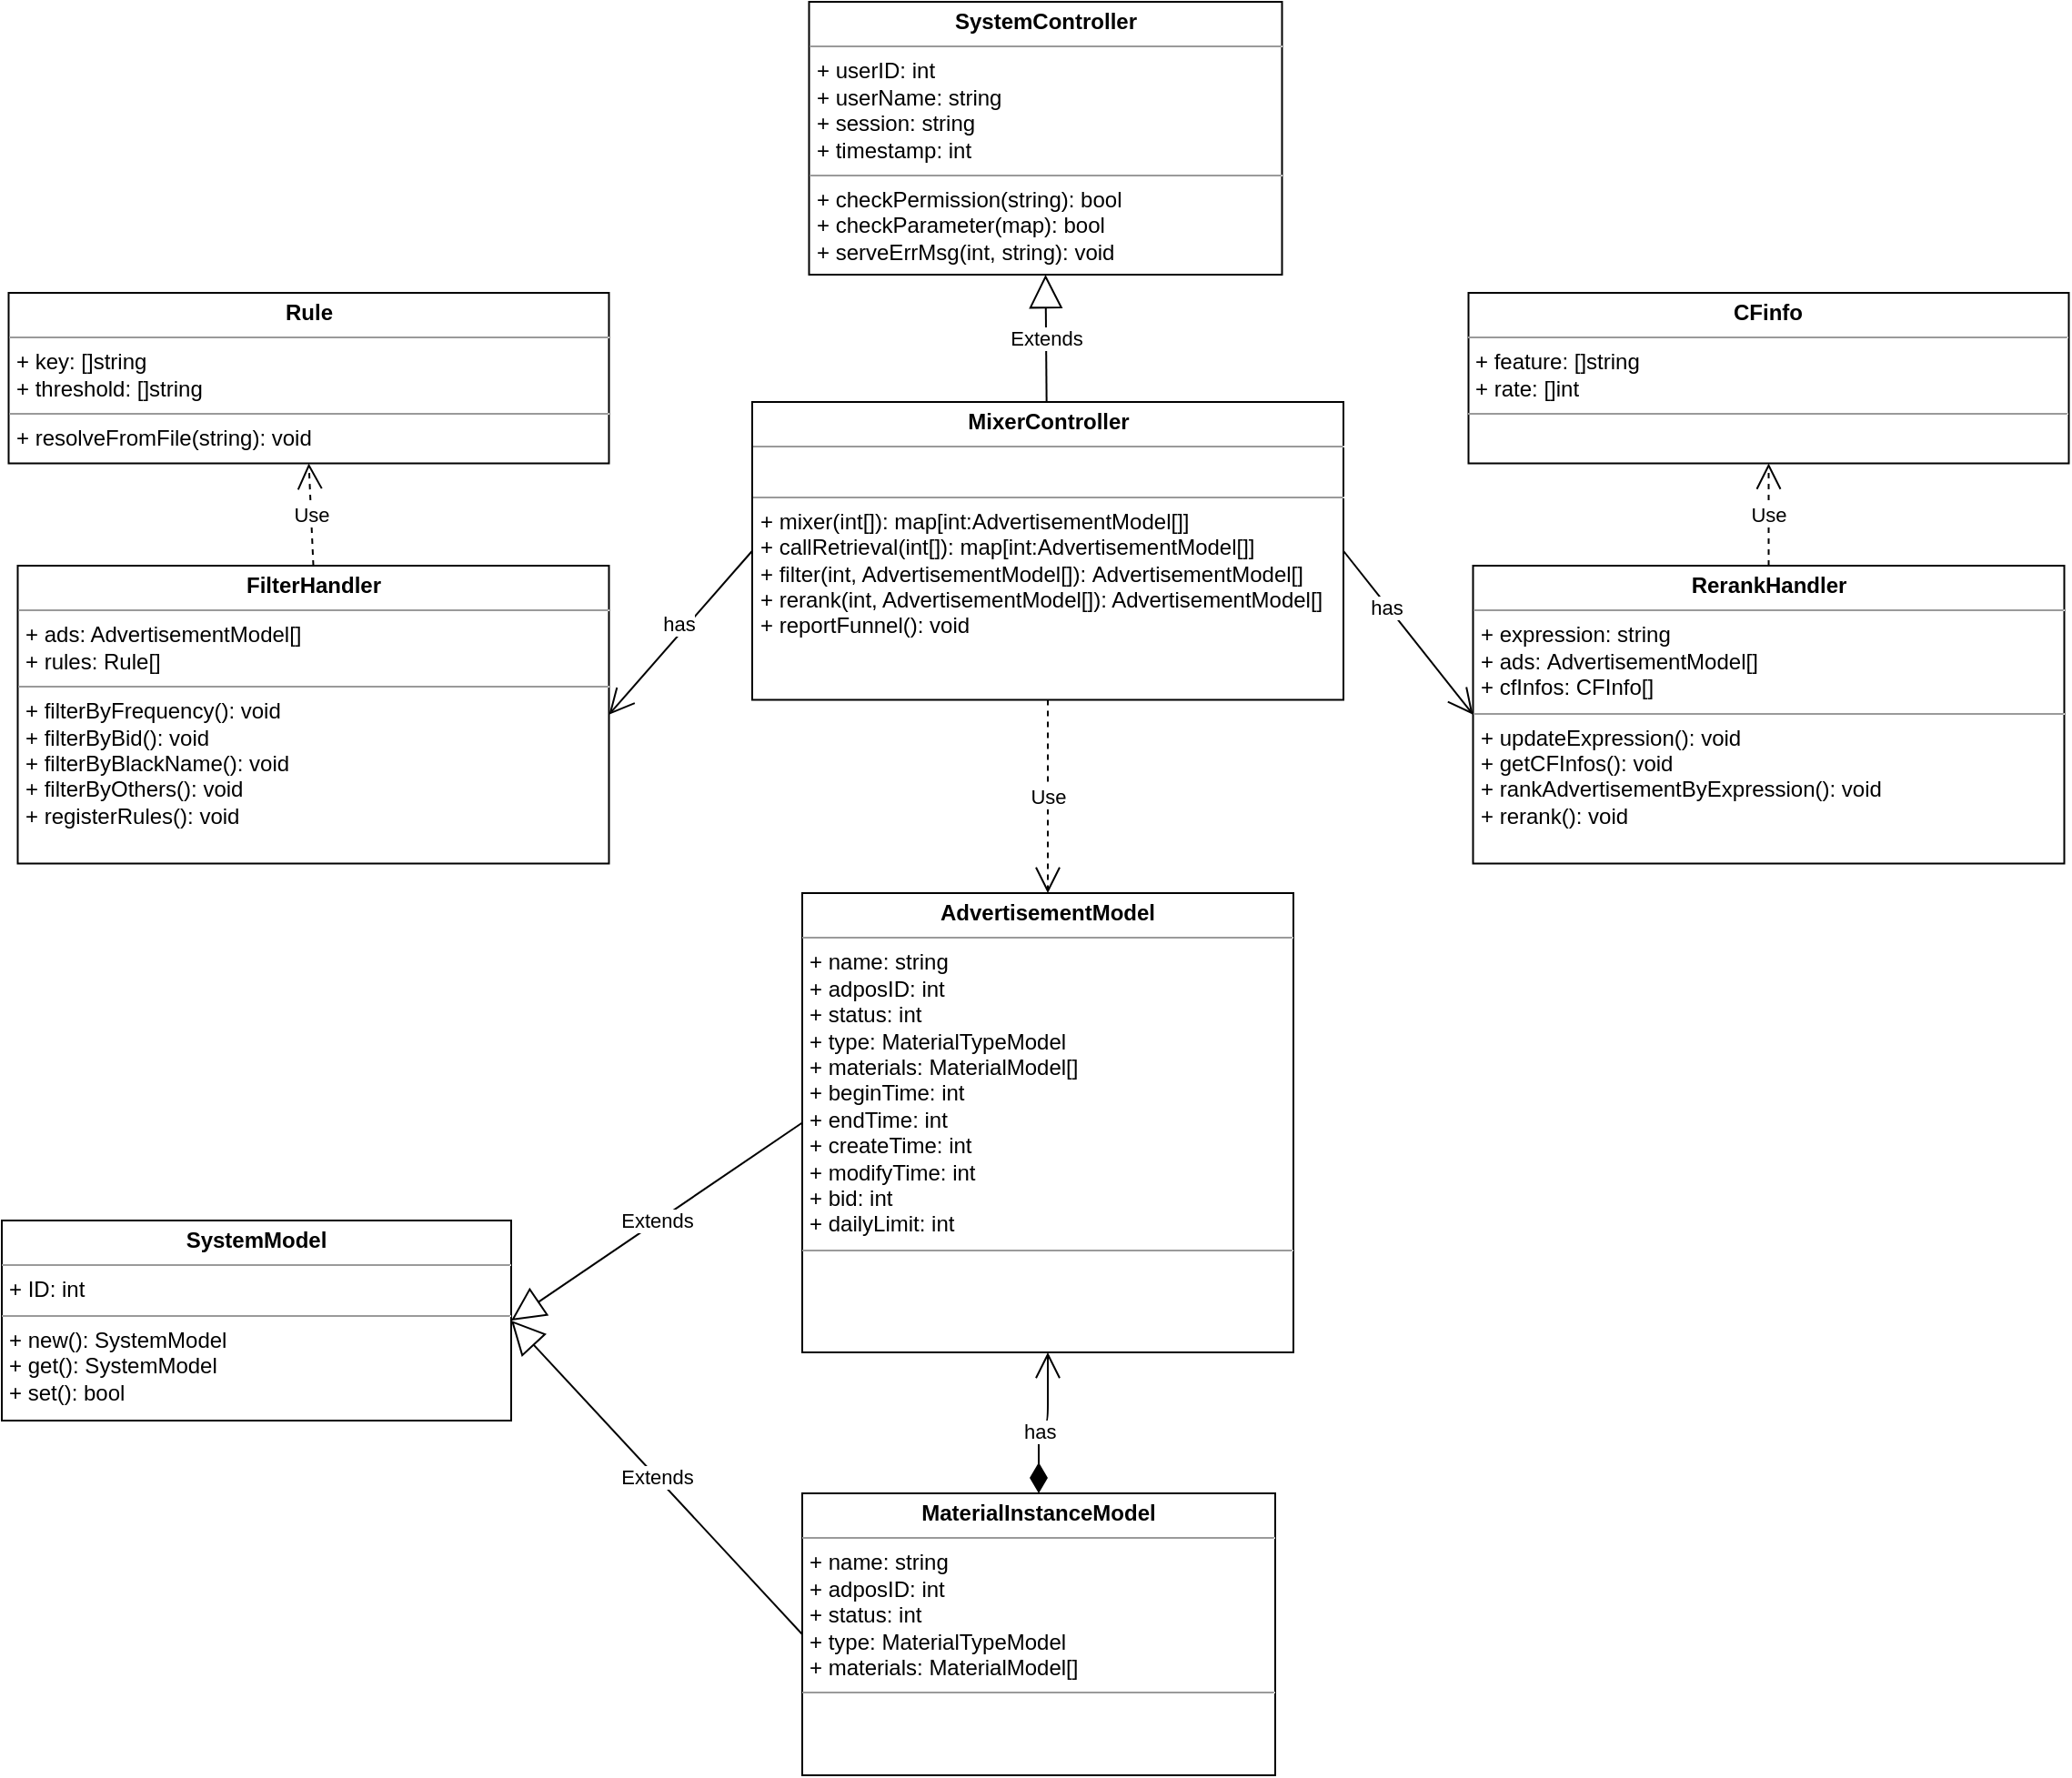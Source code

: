<mxfile version="14.9.6" type="github">
  <diagram id="eNwvmtfnUTwQ2Sefj3YD" name="Page-1">
    <mxGraphModel dx="2253" dy="1906" grid="1" gridSize="10" guides="1" tooltips="1" connect="1" arrows="1" fold="1" page="1" pageScale="1" pageWidth="827" pageHeight="1169" math="0" shadow="0">
      <root>
        <mxCell id="0" />
        <mxCell id="1" parent="0" />
        <mxCell id="HOZdnpOeCfYpGoQ59FNz-10" value="&lt;p style=&quot;margin: 0px ; margin-top: 4px ; text-align: center&quot;&gt;&lt;b&gt;MixerController&lt;/b&gt;&lt;/p&gt;&lt;hr size=&quot;1&quot;&gt;&lt;p style=&quot;margin: 0px ; margin-left: 4px&quot;&gt;&lt;br&gt;&lt;/p&gt;&lt;hr size=&quot;1&quot;&gt;&lt;p style=&quot;margin: 0px 0px 0px 4px&quot;&gt;+ mixer(int[]):&amp;nbsp;map[int:AdvertisementModel[]]&lt;/p&gt;&lt;p style=&quot;margin: 0px 0px 0px 4px&quot;&gt;+ callRetrieval(int[]): map[int:AdvertisementModel[]]&lt;/p&gt;&lt;p style=&quot;margin: 0px 0px 0px 4px&quot;&gt;+ filter(int, AdvertisementModel[]):&amp;nbsp;AdvertisementModel[]&lt;/p&gt;&lt;p style=&quot;margin: 0px 0px 0px 4px&quot;&gt;+ rerank(int, AdvertisementModel[]): AdvertisementModel[]&lt;/p&gt;&lt;p style=&quot;margin: 0px 0px 0px 4px&quot;&gt;+ reportFunnel(): void&lt;/p&gt;" style="verticalAlign=top;align=left;overflow=fill;fontSize=12;fontFamily=Helvetica;html=1;" parent="1" vertex="1">
          <mxGeometry x="-77.5" y="150" width="325" height="163.75" as="geometry" />
        </mxCell>
        <mxCell id="HOZdnpOeCfYpGoQ59FNz-11" value="&lt;p style=&quot;margin: 0px ; margin-top: 4px ; text-align: center&quot;&gt;&lt;b&gt;SystemController&lt;/b&gt;&lt;/p&gt;&lt;hr size=&quot;1&quot;&gt;&lt;p style=&quot;margin: 0px ; margin-left: 4px&quot;&gt;+ userID: int&lt;/p&gt;&lt;p style=&quot;margin: 0px ; margin-left: 4px&quot;&gt;+ userName: string&lt;/p&gt;&lt;p style=&quot;margin: 0px ; margin-left: 4px&quot;&gt;+ session: string&lt;/p&gt;&lt;p style=&quot;margin: 0px ; margin-left: 4px&quot;&gt;+ timestamp: int&lt;br&gt;&lt;/p&gt;&lt;hr size=&quot;1&quot;&gt;&lt;p style=&quot;margin: 0px ; margin-left: 4px&quot;&gt;+ checkPermission(string): bool&lt;/p&gt;&lt;p style=&quot;margin: 0px ; margin-left: 4px&quot;&gt;+ checkParameter(map): bool&lt;/p&gt;&lt;p style=&quot;margin: 0px ; margin-left: 4px&quot;&gt;+ serveErrMsg(int, string): void&lt;/p&gt;" style="verticalAlign=top;align=left;overflow=fill;fontSize=12;fontFamily=Helvetica;html=1;" parent="1" vertex="1">
          <mxGeometry x="-46.25" y="-70" width="260" height="150" as="geometry" />
        </mxCell>
        <mxCell id="HOZdnpOeCfYpGoQ59FNz-12" value="Extends" style="endArrow=block;endSize=16;endFill=0;html=1;entryX=0.5;entryY=1;entryDx=0;entryDy=0;" parent="1" source="HOZdnpOeCfYpGoQ59FNz-10" target="HOZdnpOeCfYpGoQ59FNz-11" edge="1">
          <mxGeometry width="160" relative="1" as="geometry">
            <mxPoint x="458.75" y="220" as="sourcePoint" />
            <mxPoint x="458.75" y="340" as="targetPoint" />
          </mxGeometry>
        </mxCell>
        <mxCell id="HOZdnpOeCfYpGoQ59FNz-20" value="&lt;p style=&quot;margin: 0px ; margin-top: 4px ; text-align: center&quot;&gt;&lt;b&gt;SystemModel&lt;/b&gt;&lt;/p&gt;&lt;hr size=&quot;1&quot;&gt;&lt;p style=&quot;margin: 0px ; margin-left: 4px&quot;&gt;+ ID: int&lt;br&gt;&lt;/p&gt;&lt;hr size=&quot;1&quot;&gt;&lt;p style=&quot;margin: 0px ; margin-left: 4px&quot;&gt;+ new(): SystemModel&lt;br&gt;&lt;/p&gt;&lt;p style=&quot;margin: 0px ; margin-left: 4px&quot;&gt;+ get(): SystemModel&lt;/p&gt;&lt;p style=&quot;margin: 0px ; margin-left: 4px&quot;&gt;+ set(): bool&lt;/p&gt;&lt;p style=&quot;margin: 0px ; margin-left: 4px&quot;&gt;&amp;nbsp;&lt;/p&gt;" style="verticalAlign=top;align=left;overflow=fill;fontSize=12;fontFamily=Helvetica;html=1;" parent="1" vertex="1">
          <mxGeometry x="-490" y="600" width="280" height="110" as="geometry" />
        </mxCell>
        <mxCell id="HOZdnpOeCfYpGoQ59FNz-30" value="Use" style="endArrow=open;endSize=12;dashed=1;html=1;exitX=0.5;exitY=1;exitDx=0;exitDy=0;entryX=0.5;entryY=0;entryDx=0;entryDy=0;" parent="1" source="HOZdnpOeCfYpGoQ59FNz-10" target="IcDYwzOxPDOBFZn5-O4r-1" edge="1">
          <mxGeometry width="160" relative="1" as="geometry">
            <mxPoint x="320" y="592.5" as="sourcePoint" />
            <mxPoint x="240" y="362.5" as="targetPoint" />
          </mxGeometry>
        </mxCell>
        <mxCell id="YE8yQruqdNAR4PLWfE6g-1" value="&lt;p style=&quot;margin: 0px ; margin-top: 4px ; text-align: center&quot;&gt;&lt;b&gt;MaterialInstanceModel&lt;/b&gt;&lt;/p&gt;&lt;hr size=&quot;1&quot;&gt;&lt;p style=&quot;margin: 0px ; margin-left: 4px&quot;&gt;&lt;span&gt;+ name: string&lt;/span&gt;&lt;/p&gt;&lt;p style=&quot;margin: 0px ; margin-left: 4px&quot;&gt;&lt;span&gt;+ adposID: int&lt;/span&gt;&lt;/p&gt;&lt;p style=&quot;margin: 0px ; margin-left: 4px&quot;&gt;+ status: int&lt;/p&gt;&lt;p style=&quot;margin: 0px ; margin-left: 4px&quot;&gt;+ type:&amp;nbsp;MaterialTypeModel&lt;/p&gt;&lt;p style=&quot;margin: 0px ; margin-left: 4px&quot;&gt;+ materials: MaterialModel[]&lt;/p&gt;&lt;hr size=&quot;1&quot;&gt;&lt;p style=&quot;margin: 0px ; margin-left: 4px&quot;&gt;&lt;br&gt;&lt;/p&gt;" style="verticalAlign=top;align=left;overflow=fill;fontSize=12;fontFamily=Helvetica;html=1;" parent="1" vertex="1">
          <mxGeometry x="-50" y="750" width="260" height="155" as="geometry" />
        </mxCell>
        <mxCell id="YE8yQruqdNAR4PLWfE6g-2" value="Extends" style="endArrow=block;endSize=16;endFill=0;html=1;entryX=1;entryY=0.5;entryDx=0;entryDy=0;exitX=0;exitY=0.5;exitDx=0;exitDy=0;" parent="1" source="YE8yQruqdNAR4PLWfE6g-1" target="HOZdnpOeCfYpGoQ59FNz-20" edge="1">
          <mxGeometry width="160" relative="1" as="geometry">
            <mxPoint y="627.5" as="sourcePoint" />
            <mxPoint x="-240" y="627.5" as="targetPoint" />
          </mxGeometry>
        </mxCell>
        <mxCell id="IcDYwzOxPDOBFZn5-O4r-1" value="&lt;p style=&quot;margin: 0px ; margin-top: 4px ; text-align: center&quot;&gt;&lt;b&gt;AdvertisementModel&lt;/b&gt;&lt;/p&gt;&lt;hr size=&quot;1&quot;&gt;&lt;p style=&quot;margin: 0px ; margin-left: 4px&quot;&gt;&lt;span&gt;+ name: string&lt;/span&gt;&lt;/p&gt;&lt;p style=&quot;margin: 0px ; margin-left: 4px&quot;&gt;&lt;span&gt;+ adposID: int&lt;/span&gt;&lt;/p&gt;&lt;p style=&quot;margin: 0px ; margin-left: 4px&quot;&gt;+ status: int&lt;/p&gt;&lt;p style=&quot;margin: 0px ; margin-left: 4px&quot;&gt;+ type:&amp;nbsp;MaterialTypeModel&lt;/p&gt;&lt;p style=&quot;margin: 0px ; margin-left: 4px&quot;&gt;+ materials: MaterialModel[]&lt;/p&gt;&lt;p style=&quot;margin: 0px ; margin-left: 4px&quot;&gt;+ beginTime: int&lt;/p&gt;&lt;p style=&quot;margin: 0px ; margin-left: 4px&quot;&gt;+ endTime: int&lt;/p&gt;&lt;p style=&quot;margin: 0px ; margin-left: 4px&quot;&gt;+ createTime: int&lt;/p&gt;&lt;p style=&quot;margin: 0px ; margin-left: 4px&quot;&gt;+ modifyTime: int&lt;/p&gt;&lt;p style=&quot;margin: 0px ; margin-left: 4px&quot;&gt;+ bid: int&lt;/p&gt;&lt;p style=&quot;margin: 0px ; margin-left: 4px&quot;&gt;+ dailyLimit: int&lt;/p&gt;&lt;hr size=&quot;1&quot;&gt;&lt;p style=&quot;margin: 0px ; margin-left: 4px&quot;&gt;&lt;br&gt;&lt;/p&gt;" style="verticalAlign=top;align=left;overflow=fill;fontSize=12;fontFamily=Helvetica;html=1;" parent="1" vertex="1">
          <mxGeometry x="-50" y="420" width="270" height="252.5" as="geometry" />
        </mxCell>
        <mxCell id="IcDYwzOxPDOBFZn5-O4r-2" value="Extends" style="endArrow=block;endSize=16;endFill=0;html=1;exitX=0;exitY=0.5;exitDx=0;exitDy=0;entryX=1;entryY=0.5;entryDx=0;entryDy=0;" parent="1" source="IcDYwzOxPDOBFZn5-O4r-1" target="HOZdnpOeCfYpGoQ59FNz-20" edge="1">
          <mxGeometry width="160" relative="1" as="geometry">
            <mxPoint x="-40" y="627.5" as="sourcePoint" />
            <mxPoint x="-250" y="590" as="targetPoint" />
          </mxGeometry>
        </mxCell>
        <mxCell id="IcDYwzOxPDOBFZn5-O4r-8" value="has" style="endArrow=open;html=1;endSize=12;startArrow=diamondThin;startSize=14;startFill=1;edgeStyle=orthogonalEdgeStyle;align=left;verticalAlign=bottom;entryX=0.5;entryY=1;entryDx=0;entryDy=0;exitX=0.5;exitY=0;exitDx=0;exitDy=0;" parent="1" source="YE8yQruqdNAR4PLWfE6g-1" target="IcDYwzOxPDOBFZn5-O4r-1" edge="1">
          <mxGeometry x="-0.385" y="10" relative="1" as="geometry">
            <mxPoint x="-50" y="730" as="sourcePoint" />
            <mxPoint x="110" y="730" as="targetPoint" />
            <mxPoint as="offset" />
          </mxGeometry>
        </mxCell>
        <mxCell id="NR1aC9e4uaMkveNaqMeH-1" value="&lt;p style=&quot;margin: 0px ; margin-top: 4px ; text-align: center&quot;&gt;&lt;b&gt;FilterHandler&lt;/b&gt;&lt;/p&gt;&lt;hr size=&quot;1&quot;&gt;&lt;p style=&quot;margin: 0px ; margin-left: 4px&quot;&gt;+ ads: AdvertisementModel[]&lt;br&gt;&lt;/p&gt;&lt;p style=&quot;margin: 0px ; margin-left: 4px&quot;&gt;+ rules: Rule[]&lt;/p&gt;&lt;hr size=&quot;1&quot;&gt;&lt;p style=&quot;margin: 0px 0px 0px 4px&quot;&gt;+ filterByFrequency(): void&lt;/p&gt;&lt;p style=&quot;margin: 0px 0px 0px 4px&quot;&gt;+ filterByBid(): void&lt;/p&gt;&lt;p style=&quot;margin: 0px 0px 0px 4px&quot;&gt;+ filterByBlackName(): void&lt;/p&gt;&lt;p style=&quot;margin: 0px 0px 0px 4px&quot;&gt;+ filterByOthers(): void&lt;/p&gt;&lt;p style=&quot;margin: 0px 0px 0px 4px&quot;&gt;+ registerRules(): void&lt;/p&gt;" style="verticalAlign=top;align=left;overflow=fill;fontSize=12;fontFamily=Helvetica;html=1;" parent="1" vertex="1">
          <mxGeometry x="-481.25" y="240" width="325" height="163.75" as="geometry" />
        </mxCell>
        <mxCell id="NR1aC9e4uaMkveNaqMeH-2" value="&lt;p style=&quot;margin: 0px ; margin-top: 4px ; text-align: center&quot;&gt;&lt;b&gt;RerankHandler&lt;/b&gt;&lt;/p&gt;&lt;hr size=&quot;1&quot;&gt;&lt;p style=&quot;margin: 0px ; margin-left: 4px&quot;&gt;+ expression: string&lt;/p&gt;&lt;p style=&quot;margin: 0px ; margin-left: 4px&quot;&gt;+ ads:&amp;nbsp;AdvertisementModel[]&lt;/p&gt;&lt;p style=&quot;margin: 0px ; margin-left: 4px&quot;&gt;+ cfInfos: CFInfo[]&lt;/p&gt;&lt;hr size=&quot;1&quot;&gt;&lt;p style=&quot;margin: 0px 0px 0px 4px&quot;&gt;&lt;span&gt;+ updateExpression(): void&lt;/span&gt;&lt;br&gt;&lt;/p&gt;&lt;p style=&quot;margin: 0px 0px 0px 4px&quot;&gt;&lt;span&gt;+ getCFInfos(): void&lt;/span&gt;&lt;/p&gt;&lt;p style=&quot;margin: 0px 0px 0px 4px&quot;&gt;+ rankAdvertisementByExpression(): void&lt;/p&gt;&lt;p style=&quot;margin: 0px 0px 0px 4px&quot;&gt;+ rerank(): void&lt;br&gt;&lt;/p&gt;" style="verticalAlign=top;align=left;overflow=fill;fontSize=12;fontFamily=Helvetica;html=1;" parent="1" vertex="1">
          <mxGeometry x="318.75" y="240" width="325" height="163.75" as="geometry" />
        </mxCell>
        <mxCell id="NR1aC9e4uaMkveNaqMeH-3" value="" style="endArrow=open;endFill=1;endSize=12;html=1;exitX=0;exitY=0.5;exitDx=0;exitDy=0;entryX=1;entryY=0.5;entryDx=0;entryDy=0;" parent="1" source="HOZdnpOeCfYpGoQ59FNz-10" target="NR1aC9e4uaMkveNaqMeH-1" edge="1">
          <mxGeometry width="160" relative="1" as="geometry">
            <mxPoint x="-111.25" y="370" as="sourcePoint" />
            <mxPoint x="48.75" y="370" as="targetPoint" />
          </mxGeometry>
        </mxCell>
        <mxCell id="NR1aC9e4uaMkveNaqMeH-6" value="has" style="edgeLabel;html=1;align=center;verticalAlign=middle;resizable=0;points=[];" parent="NR1aC9e4uaMkveNaqMeH-3" vertex="1" connectable="0">
          <mxGeometry x="-0.067" y="-4" relative="1" as="geometry">
            <mxPoint x="-1" as="offset" />
          </mxGeometry>
        </mxCell>
        <mxCell id="NR1aC9e4uaMkveNaqMeH-4" value="" style="endArrow=open;endFill=1;endSize=12;html=1;exitX=1;exitY=0.5;exitDx=0;exitDy=0;entryX=0;entryY=0.5;entryDx=0;entryDy=0;" parent="1" source="HOZdnpOeCfYpGoQ59FNz-10" target="NR1aC9e4uaMkveNaqMeH-2" edge="1">
          <mxGeometry width="160" relative="1" as="geometry">
            <mxPoint x="346.25" y="150.005" as="sourcePoint" />
            <mxPoint x="268.75" y="240.005" as="targetPoint" />
          </mxGeometry>
        </mxCell>
        <mxCell id="NR1aC9e4uaMkveNaqMeH-5" value="has" style="edgeLabel;html=1;align=center;verticalAlign=middle;resizable=0;points=[];" parent="NR1aC9e4uaMkveNaqMeH-4" vertex="1" connectable="0">
          <mxGeometry x="-0.315" relative="1" as="geometry">
            <mxPoint x="-1" as="offset" />
          </mxGeometry>
        </mxCell>
        <mxCell id="NR1aC9e4uaMkveNaqMeH-7" value="&lt;p style=&quot;margin: 0px ; margin-top: 4px ; text-align: center&quot;&gt;&lt;b&gt;Rule&lt;/b&gt;&lt;/p&gt;&lt;hr size=&quot;1&quot;&gt;&lt;p style=&quot;margin: 0px ; margin-left: 4px&quot;&gt;+ key: []string&lt;/p&gt;&lt;p style=&quot;margin: 0px ; margin-left: 4px&quot;&gt;+ threshold: []string&lt;/p&gt;&lt;hr size=&quot;1&quot;&gt;&lt;p style=&quot;margin: 0px 0px 0px 4px&quot;&gt;+ resolveFromFile(string): void&lt;/p&gt;" style="verticalAlign=top;align=left;overflow=fill;fontSize=12;fontFamily=Helvetica;html=1;" parent="1" vertex="1">
          <mxGeometry x="-486.25" y="90" width="330" height="93.75" as="geometry" />
        </mxCell>
        <mxCell id="NR1aC9e4uaMkveNaqMeH-8" value="Use" style="endArrow=open;endSize=12;dashed=1;html=1;exitX=0.5;exitY=0;exitDx=0;exitDy=0;entryX=0.5;entryY=1;entryDx=0;entryDy=0;" parent="1" source="NR1aC9e4uaMkveNaqMeH-1" target="NR1aC9e4uaMkveNaqMeH-7" edge="1">
          <mxGeometry width="160" relative="1" as="geometry">
            <mxPoint x="-331.25" y="183.75" as="sourcePoint" />
            <mxPoint x="-371.25" y="210" as="targetPoint" />
          </mxGeometry>
        </mxCell>
        <mxCell id="NR1aC9e4uaMkveNaqMeH-9" value="&lt;p style=&quot;margin: 0px ; margin-top: 4px ; text-align: center&quot;&gt;&lt;b&gt;CFinfo&lt;/b&gt;&lt;/p&gt;&lt;hr size=&quot;1&quot;&gt;&lt;p style=&quot;margin: 0px ; margin-left: 4px&quot;&gt;+ feature: []string&lt;/p&gt;&lt;p style=&quot;margin: 0px ; margin-left: 4px&quot;&gt;+ rate: []int&lt;/p&gt;&lt;hr size=&quot;1&quot;&gt;&lt;p style=&quot;margin: 0px 0px 0px 4px&quot;&gt;&lt;br&gt;&lt;/p&gt;" style="verticalAlign=top;align=left;overflow=fill;fontSize=12;fontFamily=Helvetica;html=1;" parent="1" vertex="1">
          <mxGeometry x="316.25" y="90" width="330" height="93.75" as="geometry" />
        </mxCell>
        <mxCell id="NR1aC9e4uaMkveNaqMeH-11" value="Use" style="endArrow=open;endSize=12;dashed=1;html=1;exitX=0.5;exitY=0;exitDx=0;exitDy=0;entryX=0.5;entryY=1;entryDx=0;entryDy=0;" parent="1" source="NR1aC9e4uaMkveNaqMeH-2" target="NR1aC9e4uaMkveNaqMeH-9" edge="1">
          <mxGeometry width="160" relative="1" as="geometry">
            <mxPoint x="441.25" y="226.25" as="sourcePoint" />
            <mxPoint x="438.75" y="170" as="targetPoint" />
          </mxGeometry>
        </mxCell>
      </root>
    </mxGraphModel>
  </diagram>
</mxfile>
